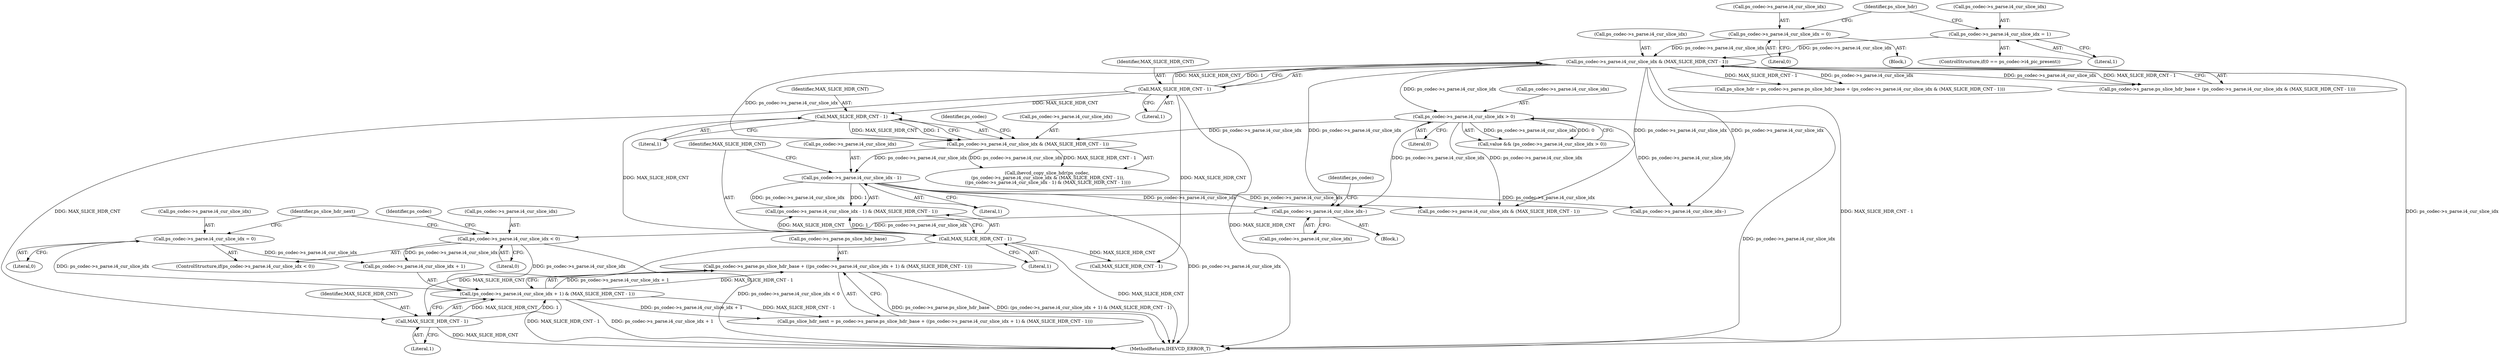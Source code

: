 digraph "0_Android_913d9e8d93d6b81bb8eac3fc2c1426651f5b259d@pointer" {
"1001795" [label="(Call,ps_codec->s_parse.ps_slice_hdr_base + ((ps_codec->s_parse.i4_cur_slice_idx + 1) & (MAX_SLICE_HDR_CNT - 1)))"];
"1001801" [label="(Call,(ps_codec->s_parse.i4_cur_slice_idx + 1) & (MAX_SLICE_HDR_CNT - 1))"];
"1001779" [label="(Call,ps_codec->s_parse.i4_cur_slice_idx < 0)"];
"1001772" [label="(Call,ps_codec->s_parse.i4_cur_slice_idx--)"];
"1000406" [label="(Call,ps_codec->s_parse.i4_cur_slice_idx & (MAX_SLICE_HDR_CNT - 1))"];
"1000376" [label="(Call,ps_codec->s_parse.i4_cur_slice_idx = 0)"];
"1000391" [label="(Call,ps_codec->s_parse.i4_cur_slice_idx = 1)"];
"1000412" [label="(Call,MAX_SLICE_HDR_CNT - 1)"];
"1000451" [label="(Call,ps_codec->s_parse.i4_cur_slice_idx - 1)"];
"1000441" [label="(Call,ps_codec->s_parse.i4_cur_slice_idx & (MAX_SLICE_HDR_CNT - 1))"];
"1000431" [label="(Call,ps_codec->s_parse.i4_cur_slice_idx > 0)"];
"1000447" [label="(Call,MAX_SLICE_HDR_CNT - 1)"];
"1001786" [label="(Call,ps_codec->s_parse.i4_cur_slice_idx = 0)"];
"1001809" [label="(Call,MAX_SLICE_HDR_CNT - 1)"];
"1000458" [label="(Call,MAX_SLICE_HDR_CNT - 1)"];
"1001778" [label="(ControlStructure,if(ps_codec->s_parse.i4_cur_slice_idx < 0))"];
"1000385" [label="(ControlStructure,if(0 == ps_codec->i4_pic_present))"];
"1001801" [label="(Call,(ps_codec->s_parse.i4_cur_slice_idx + 1) & (MAX_SLICE_HDR_CNT - 1))"];
"1000382" [label="(Literal,0)"];
"1002527" [label="(Call,MAX_SLICE_HDR_CNT - 1)"];
"1001796" [label="(Call,ps_codec->s_parse.ps_slice_hdr_base)"];
"1002620" [label="(MethodReturn,IHEVCD_ERROR_T)"];
"1000391" [label="(Call,ps_codec->s_parse.i4_cur_slice_idx = 1)"];
"1000439" [label="(Call,ihevcd_copy_slice_hdr(ps_codec,\n (ps_codec->s_parse.i4_cur_slice_idx & (MAX_SLICE_HDR_CNT - 1)),\n ((ps_codec->s_parse.i4_cur_slice_idx - 1) & (MAX_SLICE_HDR_CNT - 1))))"];
"1000437" [label="(Literal,0)"];
"1001787" [label="(Call,ps_codec->s_parse.i4_cur_slice_idx)"];
"1001773" [label="(Call,ps_codec->s_parse.i4_cur_slice_idx)"];
"1000454" [label="(Identifier,ps_codec)"];
"1000392" [label="(Call,ps_codec->s_parse.i4_cur_slice_idx)"];
"1001794" [label="(Identifier,ps_slice_hdr_next)"];
"1001782" [label="(Identifier,ps_codec)"];
"1001795" [label="(Call,ps_codec->s_parse.ps_slice_hdr_base + ((ps_codec->s_parse.i4_cur_slice_idx + 1) & (MAX_SLICE_HDR_CNT - 1)))"];
"1000375" [label="(Block,)"];
"1000447" [label="(Call,MAX_SLICE_HDR_CNT - 1)"];
"1000449" [label="(Literal,1)"];
"1000451" [label="(Call,ps_codec->s_parse.i4_cur_slice_idx - 1)"];
"1001765" [label="(Block,)"];
"1001786" [label="(Call,ps_codec->s_parse.i4_cur_slice_idx = 0)"];
"1000413" [label="(Identifier,MAX_SLICE_HDR_CNT)"];
"1000431" [label="(Call,ps_codec->s_parse.i4_cur_slice_idx > 0)"];
"1001793" [label="(Call,ps_slice_hdr_next = ps_codec->s_parse.ps_slice_hdr_base + ((ps_codec->s_parse.i4_cur_slice_idx + 1) & (MAX_SLICE_HDR_CNT - 1)))"];
"1000407" [label="(Call,ps_codec->s_parse.i4_cur_slice_idx)"];
"1000376" [label="(Call,ps_codec->s_parse.i4_cur_slice_idx = 0)"];
"1000432" [label="(Call,ps_codec->s_parse.i4_cur_slice_idx)"];
"1000398" [label="(Call,ps_slice_hdr = ps_codec->s_parse.ps_slice_hdr_base + (ps_codec->s_parse.i4_cur_slice_idx & (MAX_SLICE_HDR_CNT - 1)))"];
"1001785" [label="(Literal,0)"];
"1000457" [label="(Literal,1)"];
"1000441" [label="(Call,ps_codec->s_parse.i4_cur_slice_idx & (MAX_SLICE_HDR_CNT - 1))"];
"1000406" [label="(Call,ps_codec->s_parse.i4_cur_slice_idx & (MAX_SLICE_HDR_CNT - 1))"];
"1000459" [label="(Identifier,MAX_SLICE_HDR_CNT)"];
"1001779" [label="(Call,ps_codec->s_parse.i4_cur_slice_idx < 0)"];
"1000450" [label="(Call,(ps_codec->s_parse.i4_cur_slice_idx - 1) & (MAX_SLICE_HDR_CNT - 1))"];
"1000377" [label="(Call,ps_codec->s_parse.i4_cur_slice_idx)"];
"1001789" [label="(Identifier,ps_codec)"];
"1001772" [label="(Call,ps_codec->s_parse.i4_cur_slice_idx--)"];
"1000400" [label="(Call,ps_codec->s_parse.ps_slice_hdr_base + (ps_codec->s_parse.i4_cur_slice_idx & (MAX_SLICE_HDR_CNT - 1)))"];
"1002521" [label="(Call,ps_codec->s_parse.i4_cur_slice_idx & (MAX_SLICE_HDR_CNT - 1))"];
"1001811" [label="(Literal,1)"];
"1001810" [label="(Identifier,MAX_SLICE_HDR_CNT)"];
"1001802" [label="(Call,ps_codec->s_parse.i4_cur_slice_idx + 1)"];
"1000442" [label="(Call,ps_codec->s_parse.i4_cur_slice_idx)"];
"1000458" [label="(Call,MAX_SLICE_HDR_CNT - 1)"];
"1000414" [label="(Literal,1)"];
"1001780" [label="(Call,ps_codec->s_parse.i4_cur_slice_idx)"];
"1000397" [label="(Literal,1)"];
"1001713" [label="(Call,ps_codec->s_parse.i4_cur_slice_idx--)"];
"1000429" [label="(Call,value && (ps_codec->s_parse.i4_cur_slice_idx > 0))"];
"1001809" [label="(Call,MAX_SLICE_HDR_CNT - 1)"];
"1000412" [label="(Call,MAX_SLICE_HDR_CNT - 1)"];
"1000460" [label="(Literal,1)"];
"1000399" [label="(Identifier,ps_slice_hdr)"];
"1001792" [label="(Literal,0)"];
"1000448" [label="(Identifier,MAX_SLICE_HDR_CNT)"];
"1000452" [label="(Call,ps_codec->s_parse.i4_cur_slice_idx)"];
"1001795" -> "1001793"  [label="AST: "];
"1001795" -> "1001801"  [label="CFG: "];
"1001796" -> "1001795"  [label="AST: "];
"1001801" -> "1001795"  [label="AST: "];
"1001793" -> "1001795"  [label="CFG: "];
"1001795" -> "1002620"  [label="DDG: ps_codec->s_parse.ps_slice_hdr_base"];
"1001795" -> "1002620"  [label="DDG: (ps_codec->s_parse.i4_cur_slice_idx + 1) & (MAX_SLICE_HDR_CNT - 1)"];
"1001801" -> "1001795"  [label="DDG: ps_codec->s_parse.i4_cur_slice_idx + 1"];
"1001801" -> "1001795"  [label="DDG: MAX_SLICE_HDR_CNT - 1"];
"1001801" -> "1001809"  [label="CFG: "];
"1001802" -> "1001801"  [label="AST: "];
"1001809" -> "1001801"  [label="AST: "];
"1001801" -> "1002620"  [label="DDG: MAX_SLICE_HDR_CNT - 1"];
"1001801" -> "1002620"  [label="DDG: ps_codec->s_parse.i4_cur_slice_idx + 1"];
"1001801" -> "1001793"  [label="DDG: ps_codec->s_parse.i4_cur_slice_idx + 1"];
"1001801" -> "1001793"  [label="DDG: MAX_SLICE_HDR_CNT - 1"];
"1001779" -> "1001801"  [label="DDG: ps_codec->s_parse.i4_cur_slice_idx"];
"1001786" -> "1001801"  [label="DDG: ps_codec->s_parse.i4_cur_slice_idx"];
"1001809" -> "1001801"  [label="DDG: MAX_SLICE_HDR_CNT"];
"1001809" -> "1001801"  [label="DDG: 1"];
"1001779" -> "1001778"  [label="AST: "];
"1001779" -> "1001785"  [label="CFG: "];
"1001780" -> "1001779"  [label="AST: "];
"1001785" -> "1001779"  [label="AST: "];
"1001789" -> "1001779"  [label="CFG: "];
"1001794" -> "1001779"  [label="CFG: "];
"1001779" -> "1002620"  [label="DDG: ps_codec->s_parse.i4_cur_slice_idx < 0"];
"1001772" -> "1001779"  [label="DDG: ps_codec->s_parse.i4_cur_slice_idx"];
"1001779" -> "1001802"  [label="DDG: ps_codec->s_parse.i4_cur_slice_idx"];
"1001772" -> "1001765"  [label="AST: "];
"1001772" -> "1001773"  [label="CFG: "];
"1001773" -> "1001772"  [label="AST: "];
"1001782" -> "1001772"  [label="CFG: "];
"1000406" -> "1001772"  [label="DDG: ps_codec->s_parse.i4_cur_slice_idx"];
"1000451" -> "1001772"  [label="DDG: ps_codec->s_parse.i4_cur_slice_idx"];
"1000431" -> "1001772"  [label="DDG: ps_codec->s_parse.i4_cur_slice_idx"];
"1000406" -> "1000400"  [label="AST: "];
"1000406" -> "1000412"  [label="CFG: "];
"1000407" -> "1000406"  [label="AST: "];
"1000412" -> "1000406"  [label="AST: "];
"1000400" -> "1000406"  [label="CFG: "];
"1000406" -> "1002620"  [label="DDG: MAX_SLICE_HDR_CNT - 1"];
"1000406" -> "1002620"  [label="DDG: ps_codec->s_parse.i4_cur_slice_idx"];
"1000406" -> "1000398"  [label="DDG: ps_codec->s_parse.i4_cur_slice_idx"];
"1000406" -> "1000398"  [label="DDG: MAX_SLICE_HDR_CNT - 1"];
"1000406" -> "1000400"  [label="DDG: ps_codec->s_parse.i4_cur_slice_idx"];
"1000406" -> "1000400"  [label="DDG: MAX_SLICE_HDR_CNT - 1"];
"1000376" -> "1000406"  [label="DDG: ps_codec->s_parse.i4_cur_slice_idx"];
"1000391" -> "1000406"  [label="DDG: ps_codec->s_parse.i4_cur_slice_idx"];
"1000412" -> "1000406"  [label="DDG: MAX_SLICE_HDR_CNT"];
"1000412" -> "1000406"  [label="DDG: 1"];
"1000406" -> "1000431"  [label="DDG: ps_codec->s_parse.i4_cur_slice_idx"];
"1000406" -> "1000441"  [label="DDG: ps_codec->s_parse.i4_cur_slice_idx"];
"1000406" -> "1001713"  [label="DDG: ps_codec->s_parse.i4_cur_slice_idx"];
"1000406" -> "1002521"  [label="DDG: ps_codec->s_parse.i4_cur_slice_idx"];
"1000376" -> "1000375"  [label="AST: "];
"1000376" -> "1000382"  [label="CFG: "];
"1000377" -> "1000376"  [label="AST: "];
"1000382" -> "1000376"  [label="AST: "];
"1000399" -> "1000376"  [label="CFG: "];
"1000391" -> "1000385"  [label="AST: "];
"1000391" -> "1000397"  [label="CFG: "];
"1000392" -> "1000391"  [label="AST: "];
"1000397" -> "1000391"  [label="AST: "];
"1000399" -> "1000391"  [label="CFG: "];
"1000412" -> "1000414"  [label="CFG: "];
"1000413" -> "1000412"  [label="AST: "];
"1000414" -> "1000412"  [label="AST: "];
"1000412" -> "1002620"  [label="DDG: MAX_SLICE_HDR_CNT"];
"1000412" -> "1000447"  [label="DDG: MAX_SLICE_HDR_CNT"];
"1000412" -> "1001809"  [label="DDG: MAX_SLICE_HDR_CNT"];
"1000412" -> "1002527"  [label="DDG: MAX_SLICE_HDR_CNT"];
"1000451" -> "1000450"  [label="AST: "];
"1000451" -> "1000457"  [label="CFG: "];
"1000452" -> "1000451"  [label="AST: "];
"1000457" -> "1000451"  [label="AST: "];
"1000459" -> "1000451"  [label="CFG: "];
"1000451" -> "1002620"  [label="DDG: ps_codec->s_parse.i4_cur_slice_idx"];
"1000451" -> "1000450"  [label="DDG: ps_codec->s_parse.i4_cur_slice_idx"];
"1000451" -> "1000450"  [label="DDG: 1"];
"1000441" -> "1000451"  [label="DDG: ps_codec->s_parse.i4_cur_slice_idx"];
"1000451" -> "1001713"  [label="DDG: ps_codec->s_parse.i4_cur_slice_idx"];
"1000451" -> "1002521"  [label="DDG: ps_codec->s_parse.i4_cur_slice_idx"];
"1000441" -> "1000439"  [label="AST: "];
"1000441" -> "1000447"  [label="CFG: "];
"1000442" -> "1000441"  [label="AST: "];
"1000447" -> "1000441"  [label="AST: "];
"1000454" -> "1000441"  [label="CFG: "];
"1000441" -> "1000439"  [label="DDG: ps_codec->s_parse.i4_cur_slice_idx"];
"1000441" -> "1000439"  [label="DDG: MAX_SLICE_HDR_CNT - 1"];
"1000431" -> "1000441"  [label="DDG: ps_codec->s_parse.i4_cur_slice_idx"];
"1000447" -> "1000441"  [label="DDG: MAX_SLICE_HDR_CNT"];
"1000447" -> "1000441"  [label="DDG: 1"];
"1000431" -> "1000429"  [label="AST: "];
"1000431" -> "1000437"  [label="CFG: "];
"1000432" -> "1000431"  [label="AST: "];
"1000437" -> "1000431"  [label="AST: "];
"1000429" -> "1000431"  [label="CFG: "];
"1000431" -> "1002620"  [label="DDG: ps_codec->s_parse.i4_cur_slice_idx"];
"1000431" -> "1000429"  [label="DDG: ps_codec->s_parse.i4_cur_slice_idx"];
"1000431" -> "1000429"  [label="DDG: 0"];
"1000431" -> "1001713"  [label="DDG: ps_codec->s_parse.i4_cur_slice_idx"];
"1000431" -> "1002521"  [label="DDG: ps_codec->s_parse.i4_cur_slice_idx"];
"1000447" -> "1000449"  [label="CFG: "];
"1000448" -> "1000447"  [label="AST: "];
"1000449" -> "1000447"  [label="AST: "];
"1000447" -> "1000458"  [label="DDG: MAX_SLICE_HDR_CNT"];
"1001786" -> "1001778"  [label="AST: "];
"1001786" -> "1001792"  [label="CFG: "];
"1001787" -> "1001786"  [label="AST: "];
"1001792" -> "1001786"  [label="AST: "];
"1001794" -> "1001786"  [label="CFG: "];
"1001786" -> "1001802"  [label="DDG: ps_codec->s_parse.i4_cur_slice_idx"];
"1001809" -> "1001811"  [label="CFG: "];
"1001810" -> "1001809"  [label="AST: "];
"1001811" -> "1001809"  [label="AST: "];
"1001809" -> "1002620"  [label="DDG: MAX_SLICE_HDR_CNT"];
"1000458" -> "1001809"  [label="DDG: MAX_SLICE_HDR_CNT"];
"1000458" -> "1000450"  [label="AST: "];
"1000458" -> "1000460"  [label="CFG: "];
"1000459" -> "1000458"  [label="AST: "];
"1000460" -> "1000458"  [label="AST: "];
"1000450" -> "1000458"  [label="CFG: "];
"1000458" -> "1002620"  [label="DDG: MAX_SLICE_HDR_CNT"];
"1000458" -> "1000450"  [label="DDG: MAX_SLICE_HDR_CNT"];
"1000458" -> "1000450"  [label="DDG: 1"];
"1000458" -> "1002527"  [label="DDG: MAX_SLICE_HDR_CNT"];
}
